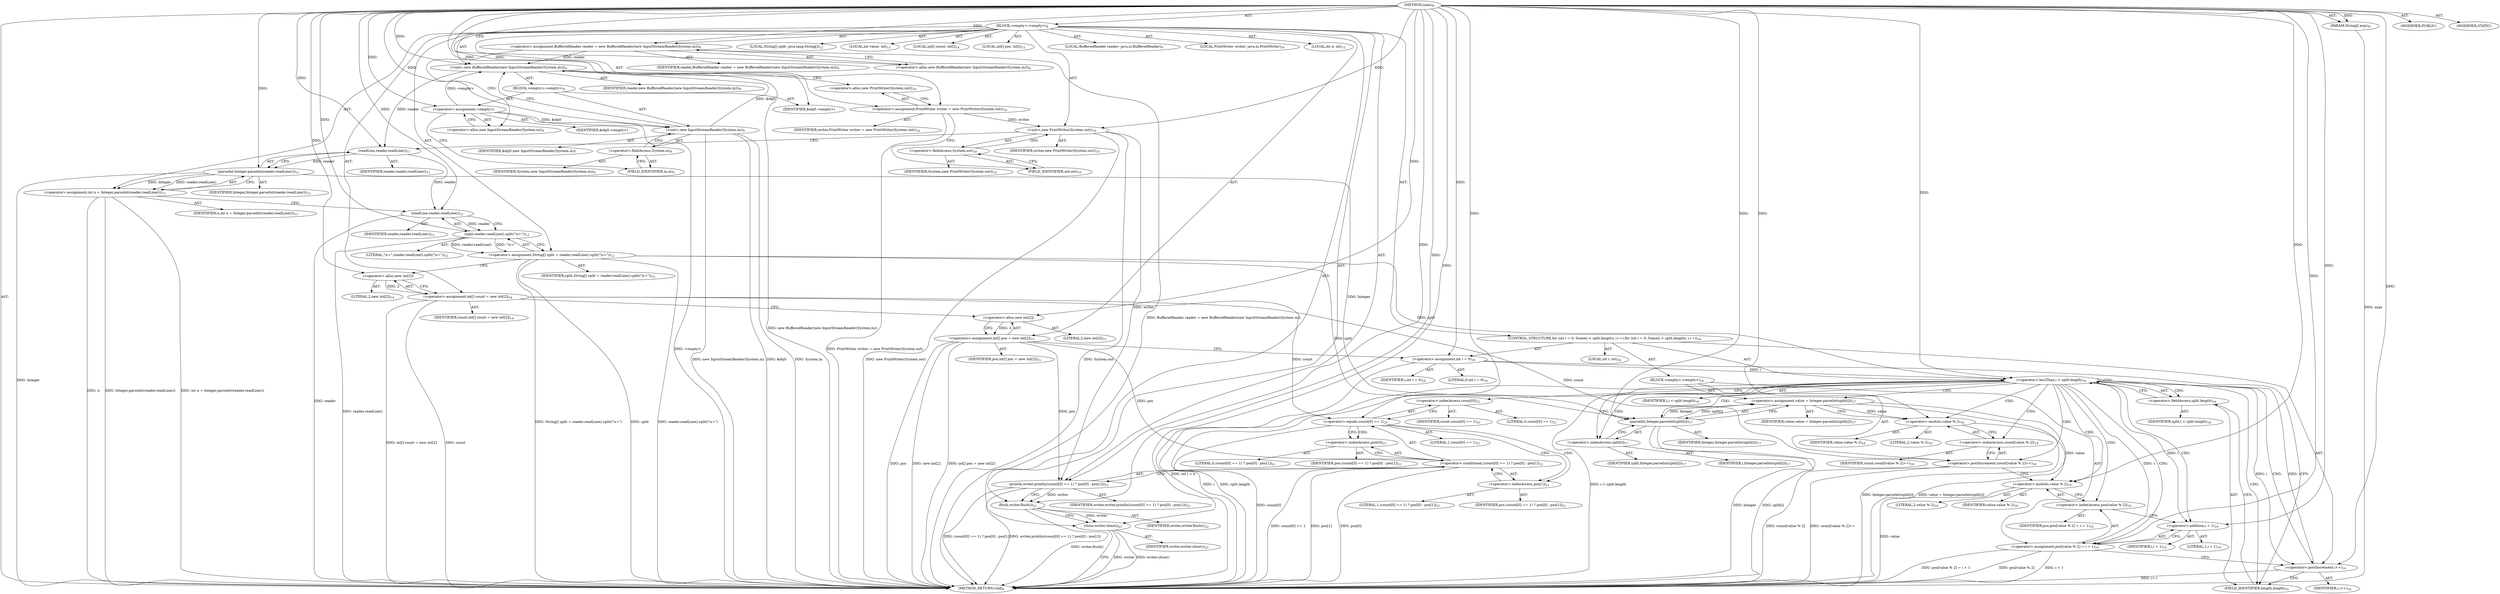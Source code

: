 digraph "main" {  
"21" [label = <(METHOD,main)<SUB>8</SUB>> ]
"22" [label = <(PARAM,String[] args)<SUB>8</SUB>> ]
"23" [label = <(BLOCK,&lt;empty&gt;,&lt;empty&gt;)<SUB>8</SUB>> ]
"4" [label = <(LOCAL,BufferedReader reader: java.io.BufferedReader)<SUB>9</SUB>> ]
"24" [label = <(&lt;operator&gt;.assignment,BufferedReader reader = new BufferedReader(new InputStreamReader(System.in)))<SUB>9</SUB>> ]
"25" [label = <(IDENTIFIER,reader,BufferedReader reader = new BufferedReader(new InputStreamReader(System.in)))<SUB>9</SUB>> ]
"26" [label = <(&lt;operator&gt;.alloc,new BufferedReader(new InputStreamReader(System.in)))<SUB>9</SUB>> ]
"27" [label = <(&lt;init&gt;,new BufferedReader(new InputStreamReader(System.in)))<SUB>9</SUB>> ]
"3" [label = <(IDENTIFIER,reader,new BufferedReader(new InputStreamReader(System.in)))<SUB>9</SUB>> ]
"28" [label = <(BLOCK,&lt;empty&gt;,&lt;empty&gt;)<SUB>9</SUB>> ]
"29" [label = <(&lt;operator&gt;.assignment,&lt;empty&gt;)> ]
"30" [label = <(IDENTIFIER,$obj0,&lt;empty&gt;)> ]
"31" [label = <(&lt;operator&gt;.alloc,new InputStreamReader(System.in))<SUB>9</SUB>> ]
"32" [label = <(&lt;init&gt;,new InputStreamReader(System.in))<SUB>9</SUB>> ]
"33" [label = <(IDENTIFIER,$obj0,new InputStreamReader(System.in))> ]
"34" [label = <(&lt;operator&gt;.fieldAccess,System.in)<SUB>9</SUB>> ]
"35" [label = <(IDENTIFIER,System,new InputStreamReader(System.in))<SUB>9</SUB>> ]
"36" [label = <(FIELD_IDENTIFIER,in,in)<SUB>9</SUB>> ]
"37" [label = <(IDENTIFIER,$obj0,&lt;empty&gt;)> ]
"6" [label = <(LOCAL,PrintWriter writer: java.io.PrintWriter)<SUB>10</SUB>> ]
"38" [label = <(&lt;operator&gt;.assignment,PrintWriter writer = new PrintWriter(System.out))<SUB>10</SUB>> ]
"39" [label = <(IDENTIFIER,writer,PrintWriter writer = new PrintWriter(System.out))<SUB>10</SUB>> ]
"40" [label = <(&lt;operator&gt;.alloc,new PrintWriter(System.out))<SUB>10</SUB>> ]
"41" [label = <(&lt;init&gt;,new PrintWriter(System.out))<SUB>10</SUB>> ]
"5" [label = <(IDENTIFIER,writer,new PrintWriter(System.out))<SUB>10</SUB>> ]
"42" [label = <(&lt;operator&gt;.fieldAccess,System.out)<SUB>10</SUB>> ]
"43" [label = <(IDENTIFIER,System,new PrintWriter(System.out))<SUB>10</SUB>> ]
"44" [label = <(FIELD_IDENTIFIER,out,out)<SUB>10</SUB>> ]
"45" [label = <(LOCAL,int n: int)<SUB>11</SUB>> ]
"46" [label = <(&lt;operator&gt;.assignment,int n = Integer.parseInt(reader.readLine()))<SUB>11</SUB>> ]
"47" [label = <(IDENTIFIER,n,int n = Integer.parseInt(reader.readLine()))<SUB>11</SUB>> ]
"48" [label = <(parseInt,Integer.parseInt(reader.readLine()))<SUB>11</SUB>> ]
"49" [label = <(IDENTIFIER,Integer,Integer.parseInt(reader.readLine()))<SUB>11</SUB>> ]
"50" [label = <(readLine,reader.readLine())<SUB>11</SUB>> ]
"51" [label = <(IDENTIFIER,reader,reader.readLine())<SUB>11</SUB>> ]
"52" [label = <(LOCAL,String[] split: java.lang.String[])<SUB>12</SUB>> ]
"53" [label = <(&lt;operator&gt;.assignment,String[] split = reader.readLine().split(&quot;\\s+&quot;))<SUB>12</SUB>> ]
"54" [label = <(IDENTIFIER,split,String[] split = reader.readLine().split(&quot;\\s+&quot;))<SUB>12</SUB>> ]
"55" [label = <(split,reader.readLine().split(&quot;\\s+&quot;))<SUB>12</SUB>> ]
"56" [label = <(readLine,reader.readLine())<SUB>12</SUB>> ]
"57" [label = <(IDENTIFIER,reader,reader.readLine())<SUB>12</SUB>> ]
"58" [label = <(LITERAL,&quot;\\s+&quot;,reader.readLine().split(&quot;\\s+&quot;))<SUB>12</SUB>> ]
"59" [label = <(LOCAL,int value: int)<SUB>13</SUB>> ]
"60" [label = <(LOCAL,int[] count: int[])<SUB>14</SUB>> ]
"61" [label = <(&lt;operator&gt;.assignment,int[] count = new int[2])<SUB>14</SUB>> ]
"62" [label = <(IDENTIFIER,count,int[] count = new int[2])<SUB>14</SUB>> ]
"63" [label = <(&lt;operator&gt;.alloc,new int[2])> ]
"64" [label = <(LITERAL,2,new int[2])<SUB>14</SUB>> ]
"65" [label = <(LOCAL,int[] pos: int[])<SUB>15</SUB>> ]
"66" [label = <(&lt;operator&gt;.assignment,int[] pos = new int[2])<SUB>15</SUB>> ]
"67" [label = <(IDENTIFIER,pos,int[] pos = new int[2])<SUB>15</SUB>> ]
"68" [label = <(&lt;operator&gt;.alloc,new int[2])> ]
"69" [label = <(LITERAL,2,new int[2])<SUB>15</SUB>> ]
"70" [label = <(CONTROL_STRUCTURE,for (int i = 0; Some(i &lt; split.length); i++),for (int i = 0; Some(i &lt; split.length); i++))<SUB>16</SUB>> ]
"71" [label = <(LOCAL,int i: int)<SUB>16</SUB>> ]
"72" [label = <(&lt;operator&gt;.assignment,int i = 0)<SUB>16</SUB>> ]
"73" [label = <(IDENTIFIER,i,int i = 0)<SUB>16</SUB>> ]
"74" [label = <(LITERAL,0,int i = 0)<SUB>16</SUB>> ]
"75" [label = <(&lt;operator&gt;.lessThan,i &lt; split.length)<SUB>16</SUB>> ]
"76" [label = <(IDENTIFIER,i,i &lt; split.length)<SUB>16</SUB>> ]
"77" [label = <(&lt;operator&gt;.fieldAccess,split.length)<SUB>16</SUB>> ]
"78" [label = <(IDENTIFIER,split,i &lt; split.length)<SUB>16</SUB>> ]
"79" [label = <(FIELD_IDENTIFIER,length,length)<SUB>16</SUB>> ]
"80" [label = <(&lt;operator&gt;.postIncrement,i++)<SUB>16</SUB>> ]
"81" [label = <(IDENTIFIER,i,i++)<SUB>16</SUB>> ]
"82" [label = <(BLOCK,&lt;empty&gt;,&lt;empty&gt;)<SUB>16</SUB>> ]
"83" [label = <(&lt;operator&gt;.assignment,value = Integer.parseInt(split[i]))<SUB>17</SUB>> ]
"84" [label = <(IDENTIFIER,value,value = Integer.parseInt(split[i]))<SUB>17</SUB>> ]
"85" [label = <(parseInt,Integer.parseInt(split[i]))<SUB>17</SUB>> ]
"86" [label = <(IDENTIFIER,Integer,Integer.parseInt(split[i]))<SUB>17</SUB>> ]
"87" [label = <(&lt;operator&gt;.indexAccess,split[i])<SUB>17</SUB>> ]
"88" [label = <(IDENTIFIER,split,Integer.parseInt(split[i]))<SUB>17</SUB>> ]
"89" [label = <(IDENTIFIER,i,Integer.parseInt(split[i]))<SUB>17</SUB>> ]
"90" [label = <(&lt;operator&gt;.postIncrement,count[value % 2]++)<SUB>18</SUB>> ]
"91" [label = <(&lt;operator&gt;.indexAccess,count[value % 2])<SUB>18</SUB>> ]
"92" [label = <(IDENTIFIER,count,count[value % 2]++)<SUB>18</SUB>> ]
"93" [label = <(&lt;operator&gt;.modulo,value % 2)<SUB>18</SUB>> ]
"94" [label = <(IDENTIFIER,value,value % 2)<SUB>18</SUB>> ]
"95" [label = <(LITERAL,2,value % 2)<SUB>18</SUB>> ]
"96" [label = <(&lt;operator&gt;.assignment,pos[value % 2] = i + 1)<SUB>19</SUB>> ]
"97" [label = <(&lt;operator&gt;.indexAccess,pos[value % 2])<SUB>19</SUB>> ]
"98" [label = <(IDENTIFIER,pos,pos[value % 2] = i + 1)<SUB>19</SUB>> ]
"99" [label = <(&lt;operator&gt;.modulo,value % 2)<SUB>19</SUB>> ]
"100" [label = <(IDENTIFIER,value,value % 2)<SUB>19</SUB>> ]
"101" [label = <(LITERAL,2,value % 2)<SUB>19</SUB>> ]
"102" [label = <(&lt;operator&gt;.addition,i + 1)<SUB>19</SUB>> ]
"103" [label = <(IDENTIFIER,i,i + 1)<SUB>19</SUB>> ]
"104" [label = <(LITERAL,1,i + 1)<SUB>19</SUB>> ]
"105" [label = <(println,writer.println((count[0] == 1) ? pos[0] : pos[1]))<SUB>21</SUB>> ]
"106" [label = <(IDENTIFIER,writer,writer.println((count[0] == 1) ? pos[0] : pos[1]))<SUB>21</SUB>> ]
"107" [label = <(&lt;operator&gt;.conditional,(count[0] == 1) ? pos[0] : pos[1])<SUB>21</SUB>> ]
"108" [label = <(&lt;operator&gt;.equals,count[0] == 1)<SUB>21</SUB>> ]
"109" [label = <(&lt;operator&gt;.indexAccess,count[0])<SUB>21</SUB>> ]
"110" [label = <(IDENTIFIER,count,count[0] == 1)<SUB>21</SUB>> ]
"111" [label = <(LITERAL,0,count[0] == 1)<SUB>21</SUB>> ]
"112" [label = <(LITERAL,1,count[0] == 1)<SUB>21</SUB>> ]
"113" [label = <(&lt;operator&gt;.indexAccess,pos[0])<SUB>21</SUB>> ]
"114" [label = <(IDENTIFIER,pos,(count[0] == 1) ? pos[0] : pos[1])<SUB>21</SUB>> ]
"115" [label = <(LITERAL,0,(count[0] == 1) ? pos[0] : pos[1])<SUB>21</SUB>> ]
"116" [label = <(&lt;operator&gt;.indexAccess,pos[1])<SUB>21</SUB>> ]
"117" [label = <(IDENTIFIER,pos,(count[0] == 1) ? pos[0] : pos[1])<SUB>21</SUB>> ]
"118" [label = <(LITERAL,1,(count[0] == 1) ? pos[0] : pos[1])<SUB>21</SUB>> ]
"119" [label = <(flush,writer.flush())<SUB>22</SUB>> ]
"120" [label = <(IDENTIFIER,writer,writer.flush())<SUB>22</SUB>> ]
"121" [label = <(close,writer.close())<SUB>23</SUB>> ]
"122" [label = <(IDENTIFIER,writer,writer.close())<SUB>23</SUB>> ]
"123" [label = <(MODIFIER,PUBLIC)> ]
"124" [label = <(MODIFIER,STATIC)> ]
"125" [label = <(METHOD_RETURN,void)<SUB>8</SUB>> ]
  "21" -> "22"  [ label = "AST: "] 
  "21" -> "23"  [ label = "AST: "] 
  "21" -> "123"  [ label = "AST: "] 
  "21" -> "124"  [ label = "AST: "] 
  "21" -> "125"  [ label = "AST: "] 
  "23" -> "4"  [ label = "AST: "] 
  "23" -> "24"  [ label = "AST: "] 
  "23" -> "27"  [ label = "AST: "] 
  "23" -> "6"  [ label = "AST: "] 
  "23" -> "38"  [ label = "AST: "] 
  "23" -> "41"  [ label = "AST: "] 
  "23" -> "45"  [ label = "AST: "] 
  "23" -> "46"  [ label = "AST: "] 
  "23" -> "52"  [ label = "AST: "] 
  "23" -> "53"  [ label = "AST: "] 
  "23" -> "59"  [ label = "AST: "] 
  "23" -> "60"  [ label = "AST: "] 
  "23" -> "61"  [ label = "AST: "] 
  "23" -> "65"  [ label = "AST: "] 
  "23" -> "66"  [ label = "AST: "] 
  "23" -> "70"  [ label = "AST: "] 
  "23" -> "105"  [ label = "AST: "] 
  "23" -> "119"  [ label = "AST: "] 
  "23" -> "121"  [ label = "AST: "] 
  "24" -> "25"  [ label = "AST: "] 
  "24" -> "26"  [ label = "AST: "] 
  "27" -> "3"  [ label = "AST: "] 
  "27" -> "28"  [ label = "AST: "] 
  "28" -> "29"  [ label = "AST: "] 
  "28" -> "32"  [ label = "AST: "] 
  "28" -> "37"  [ label = "AST: "] 
  "29" -> "30"  [ label = "AST: "] 
  "29" -> "31"  [ label = "AST: "] 
  "32" -> "33"  [ label = "AST: "] 
  "32" -> "34"  [ label = "AST: "] 
  "34" -> "35"  [ label = "AST: "] 
  "34" -> "36"  [ label = "AST: "] 
  "38" -> "39"  [ label = "AST: "] 
  "38" -> "40"  [ label = "AST: "] 
  "41" -> "5"  [ label = "AST: "] 
  "41" -> "42"  [ label = "AST: "] 
  "42" -> "43"  [ label = "AST: "] 
  "42" -> "44"  [ label = "AST: "] 
  "46" -> "47"  [ label = "AST: "] 
  "46" -> "48"  [ label = "AST: "] 
  "48" -> "49"  [ label = "AST: "] 
  "48" -> "50"  [ label = "AST: "] 
  "50" -> "51"  [ label = "AST: "] 
  "53" -> "54"  [ label = "AST: "] 
  "53" -> "55"  [ label = "AST: "] 
  "55" -> "56"  [ label = "AST: "] 
  "55" -> "58"  [ label = "AST: "] 
  "56" -> "57"  [ label = "AST: "] 
  "61" -> "62"  [ label = "AST: "] 
  "61" -> "63"  [ label = "AST: "] 
  "63" -> "64"  [ label = "AST: "] 
  "66" -> "67"  [ label = "AST: "] 
  "66" -> "68"  [ label = "AST: "] 
  "68" -> "69"  [ label = "AST: "] 
  "70" -> "71"  [ label = "AST: "] 
  "70" -> "72"  [ label = "AST: "] 
  "70" -> "75"  [ label = "AST: "] 
  "70" -> "80"  [ label = "AST: "] 
  "70" -> "82"  [ label = "AST: "] 
  "72" -> "73"  [ label = "AST: "] 
  "72" -> "74"  [ label = "AST: "] 
  "75" -> "76"  [ label = "AST: "] 
  "75" -> "77"  [ label = "AST: "] 
  "77" -> "78"  [ label = "AST: "] 
  "77" -> "79"  [ label = "AST: "] 
  "80" -> "81"  [ label = "AST: "] 
  "82" -> "83"  [ label = "AST: "] 
  "82" -> "90"  [ label = "AST: "] 
  "82" -> "96"  [ label = "AST: "] 
  "83" -> "84"  [ label = "AST: "] 
  "83" -> "85"  [ label = "AST: "] 
  "85" -> "86"  [ label = "AST: "] 
  "85" -> "87"  [ label = "AST: "] 
  "87" -> "88"  [ label = "AST: "] 
  "87" -> "89"  [ label = "AST: "] 
  "90" -> "91"  [ label = "AST: "] 
  "91" -> "92"  [ label = "AST: "] 
  "91" -> "93"  [ label = "AST: "] 
  "93" -> "94"  [ label = "AST: "] 
  "93" -> "95"  [ label = "AST: "] 
  "96" -> "97"  [ label = "AST: "] 
  "96" -> "102"  [ label = "AST: "] 
  "97" -> "98"  [ label = "AST: "] 
  "97" -> "99"  [ label = "AST: "] 
  "99" -> "100"  [ label = "AST: "] 
  "99" -> "101"  [ label = "AST: "] 
  "102" -> "103"  [ label = "AST: "] 
  "102" -> "104"  [ label = "AST: "] 
  "105" -> "106"  [ label = "AST: "] 
  "105" -> "107"  [ label = "AST: "] 
  "107" -> "108"  [ label = "AST: "] 
  "107" -> "113"  [ label = "AST: "] 
  "107" -> "116"  [ label = "AST: "] 
  "108" -> "109"  [ label = "AST: "] 
  "108" -> "112"  [ label = "AST: "] 
  "109" -> "110"  [ label = "AST: "] 
  "109" -> "111"  [ label = "AST: "] 
  "113" -> "114"  [ label = "AST: "] 
  "113" -> "115"  [ label = "AST: "] 
  "116" -> "117"  [ label = "AST: "] 
  "116" -> "118"  [ label = "AST: "] 
  "119" -> "120"  [ label = "AST: "] 
  "121" -> "122"  [ label = "AST: "] 
  "24" -> "31"  [ label = "CFG: "] 
  "27" -> "40"  [ label = "CFG: "] 
  "38" -> "44"  [ label = "CFG: "] 
  "41" -> "50"  [ label = "CFG: "] 
  "46" -> "56"  [ label = "CFG: "] 
  "53" -> "63"  [ label = "CFG: "] 
  "61" -> "68"  [ label = "CFG: "] 
  "66" -> "72"  [ label = "CFG: "] 
  "105" -> "119"  [ label = "CFG: "] 
  "119" -> "121"  [ label = "CFG: "] 
  "121" -> "125"  [ label = "CFG: "] 
  "26" -> "24"  [ label = "CFG: "] 
  "40" -> "38"  [ label = "CFG: "] 
  "42" -> "41"  [ label = "CFG: "] 
  "48" -> "46"  [ label = "CFG: "] 
  "55" -> "53"  [ label = "CFG: "] 
  "63" -> "61"  [ label = "CFG: "] 
  "68" -> "66"  [ label = "CFG: "] 
  "72" -> "79"  [ label = "CFG: "] 
  "75" -> "87"  [ label = "CFG: "] 
  "75" -> "109"  [ label = "CFG: "] 
  "80" -> "79"  [ label = "CFG: "] 
  "107" -> "105"  [ label = "CFG: "] 
  "29" -> "36"  [ label = "CFG: "] 
  "32" -> "27"  [ label = "CFG: "] 
  "44" -> "42"  [ label = "CFG: "] 
  "50" -> "48"  [ label = "CFG: "] 
  "56" -> "55"  [ label = "CFG: "] 
  "77" -> "75"  [ label = "CFG: "] 
  "83" -> "93"  [ label = "CFG: "] 
  "90" -> "99"  [ label = "CFG: "] 
  "96" -> "80"  [ label = "CFG: "] 
  "108" -> "113"  [ label = "CFG: "] 
  "108" -> "116"  [ label = "CFG: "] 
  "113" -> "107"  [ label = "CFG: "] 
  "116" -> "107"  [ label = "CFG: "] 
  "31" -> "29"  [ label = "CFG: "] 
  "34" -> "32"  [ label = "CFG: "] 
  "79" -> "77"  [ label = "CFG: "] 
  "85" -> "83"  [ label = "CFG: "] 
  "91" -> "90"  [ label = "CFG: "] 
  "97" -> "102"  [ label = "CFG: "] 
  "102" -> "96"  [ label = "CFG: "] 
  "109" -> "108"  [ label = "CFG: "] 
  "36" -> "34"  [ label = "CFG: "] 
  "87" -> "85"  [ label = "CFG: "] 
  "93" -> "91"  [ label = "CFG: "] 
  "99" -> "97"  [ label = "CFG: "] 
  "21" -> "26"  [ label = "CFG: "] 
  "22" -> "125"  [ label = "DDG: args"] 
  "24" -> "125"  [ label = "DDG: BufferedReader reader = new BufferedReader(new InputStreamReader(System.in))"] 
  "29" -> "125"  [ label = "DDG: &lt;empty&gt;"] 
  "32" -> "125"  [ label = "DDG: $obj0"] 
  "32" -> "125"  [ label = "DDG: System.in"] 
  "32" -> "125"  [ label = "DDG: new InputStreamReader(System.in)"] 
  "27" -> "125"  [ label = "DDG: new BufferedReader(new InputStreamReader(System.in))"] 
  "38" -> "125"  [ label = "DDG: PrintWriter writer = new PrintWriter(System.out)"] 
  "41" -> "125"  [ label = "DDG: System.out"] 
  "41" -> "125"  [ label = "DDG: new PrintWriter(System.out)"] 
  "46" -> "125"  [ label = "DDG: n"] 
  "48" -> "125"  [ label = "DDG: Integer"] 
  "46" -> "125"  [ label = "DDG: Integer.parseInt(reader.readLine())"] 
  "46" -> "125"  [ label = "DDG: int n = Integer.parseInt(reader.readLine())"] 
  "53" -> "125"  [ label = "DDG: split"] 
  "56" -> "125"  [ label = "DDG: reader"] 
  "55" -> "125"  [ label = "DDG: reader.readLine()"] 
  "53" -> "125"  [ label = "DDG: reader.readLine().split(&quot;\\s+&quot;)"] 
  "53" -> "125"  [ label = "DDG: String[] split = reader.readLine().split(&quot;\\s+&quot;)"] 
  "61" -> "125"  [ label = "DDG: count"] 
  "61" -> "125"  [ label = "DDG: int[] count = new int[2]"] 
  "66" -> "125"  [ label = "DDG: pos"] 
  "66" -> "125"  [ label = "DDG: new int[2]"] 
  "66" -> "125"  [ label = "DDG: int[] pos = new int[2]"] 
  "72" -> "125"  [ label = "DDG: int i = 0"] 
  "75" -> "125"  [ label = "DDG: i"] 
  "75" -> "125"  [ label = "DDG: split.length"] 
  "75" -> "125"  [ label = "DDG: i &lt; split.length"] 
  "108" -> "125"  [ label = "DDG: count[0]"] 
  "107" -> "125"  [ label = "DDG: count[0] == 1"] 
  "107" -> "125"  [ label = "DDG: pos[1]"] 
  "107" -> "125"  [ label = "DDG: pos[0]"] 
  "105" -> "125"  [ label = "DDG: (count[0] == 1) ? pos[0] : pos[1]"] 
  "105" -> "125"  [ label = "DDG: writer.println((count[0] == 1) ? pos[0] : pos[1])"] 
  "119" -> "125"  [ label = "DDG: writer.flush()"] 
  "121" -> "125"  [ label = "DDG: writer"] 
  "121" -> "125"  [ label = "DDG: writer.close()"] 
  "85" -> "125"  [ label = "DDG: Integer"] 
  "85" -> "125"  [ label = "DDG: split[i]"] 
  "83" -> "125"  [ label = "DDG: Integer.parseInt(split[i])"] 
  "83" -> "125"  [ label = "DDG: value = Integer.parseInt(split[i])"] 
  "90" -> "125"  [ label = "DDG: count[value % 2]"] 
  "90" -> "125"  [ label = "DDG: count[value % 2]++"] 
  "99" -> "125"  [ label = "DDG: value"] 
  "96" -> "125"  [ label = "DDG: pos[value % 2]"] 
  "96" -> "125"  [ label = "DDG: i + 1"] 
  "96" -> "125"  [ label = "DDG: pos[value % 2] = i + 1"] 
  "80" -> "125"  [ label = "DDG: i++"] 
  "21" -> "22"  [ label = "DDG: "] 
  "21" -> "24"  [ label = "DDG: "] 
  "21" -> "38"  [ label = "DDG: "] 
  "48" -> "46"  [ label = "DDG: Integer"] 
  "48" -> "46"  [ label = "DDG: reader.readLine()"] 
  "55" -> "53"  [ label = "DDG: reader.readLine()"] 
  "55" -> "53"  [ label = "DDG: &quot;\\s+&quot;"] 
  "63" -> "61"  [ label = "DDG: 2"] 
  "68" -> "66"  [ label = "DDG: 2"] 
  "24" -> "27"  [ label = "DDG: reader"] 
  "21" -> "27"  [ label = "DDG: "] 
  "29" -> "27"  [ label = "DDG: &lt;empty&gt;"] 
  "32" -> "27"  [ label = "DDG: $obj0"] 
  "38" -> "41"  [ label = "DDG: writer"] 
  "21" -> "41"  [ label = "DDG: "] 
  "21" -> "72"  [ label = "DDG: "] 
  "41" -> "105"  [ label = "DDG: writer"] 
  "21" -> "105"  [ label = "DDG: "] 
  "66" -> "105"  [ label = "DDG: pos"] 
  "105" -> "119"  [ label = "DDG: writer"] 
  "21" -> "119"  [ label = "DDG: "] 
  "119" -> "121"  [ label = "DDG: writer"] 
  "21" -> "121"  [ label = "DDG: "] 
  "21" -> "29"  [ label = "DDG: "] 
  "21" -> "37"  [ label = "DDG: "] 
  "21" -> "48"  [ label = "DDG: "] 
  "50" -> "48"  [ label = "DDG: reader"] 
  "56" -> "55"  [ label = "DDG: reader"] 
  "21" -> "55"  [ label = "DDG: "] 
  "21" -> "63"  [ label = "DDG: "] 
  "21" -> "68"  [ label = "DDG: "] 
  "72" -> "75"  [ label = "DDG: i"] 
  "80" -> "75"  [ label = "DDG: i"] 
  "21" -> "75"  [ label = "DDG: "] 
  "53" -> "75"  [ label = "DDG: split"] 
  "21" -> "80"  [ label = "DDG: "] 
  "75" -> "80"  [ label = "DDG: i"] 
  "85" -> "83"  [ label = "DDG: Integer"] 
  "85" -> "83"  [ label = "DDG: split[i]"] 
  "75" -> "96"  [ label = "DDG: i"] 
  "21" -> "96"  [ label = "DDG: "] 
  "66" -> "107"  [ label = "DDG: pos"] 
  "29" -> "32"  [ label = "DDG: $obj0"] 
  "21" -> "32"  [ label = "DDG: "] 
  "27" -> "50"  [ label = "DDG: reader"] 
  "21" -> "50"  [ label = "DDG: "] 
  "50" -> "56"  [ label = "DDG: reader"] 
  "21" -> "56"  [ label = "DDG: "] 
  "61" -> "90"  [ label = "DDG: count"] 
  "61" -> "108"  [ label = "DDG: count"] 
  "21" -> "108"  [ label = "DDG: "] 
  "48" -> "85"  [ label = "DDG: Integer"] 
  "21" -> "85"  [ label = "DDG: "] 
  "53" -> "85"  [ label = "DDG: split"] 
  "75" -> "102"  [ label = "DDG: i"] 
  "21" -> "102"  [ label = "DDG: "] 
  "83" -> "93"  [ label = "DDG: value"] 
  "21" -> "93"  [ label = "DDG: "] 
  "93" -> "99"  [ label = "DDG: value"] 
  "21" -> "99"  [ label = "DDG: "] 
  "75" -> "80"  [ label = "CDG: "] 
  "75" -> "96"  [ label = "CDG: "] 
  "75" -> "77"  [ label = "CDG: "] 
  "75" -> "83"  [ label = "CDG: "] 
  "75" -> "75"  [ label = "CDG: "] 
  "75" -> "99"  [ label = "CDG: "] 
  "75" -> "102"  [ label = "CDG: "] 
  "75" -> "85"  [ label = "CDG: "] 
  "75" -> "87"  [ label = "CDG: "] 
  "75" -> "97"  [ label = "CDG: "] 
  "75" -> "91"  [ label = "CDG: "] 
  "75" -> "93"  [ label = "CDG: "] 
  "75" -> "90"  [ label = "CDG: "] 
  "75" -> "79"  [ label = "CDG: "] 
  "108" -> "113"  [ label = "CDG: "] 
  "108" -> "116"  [ label = "CDG: "] 
}
